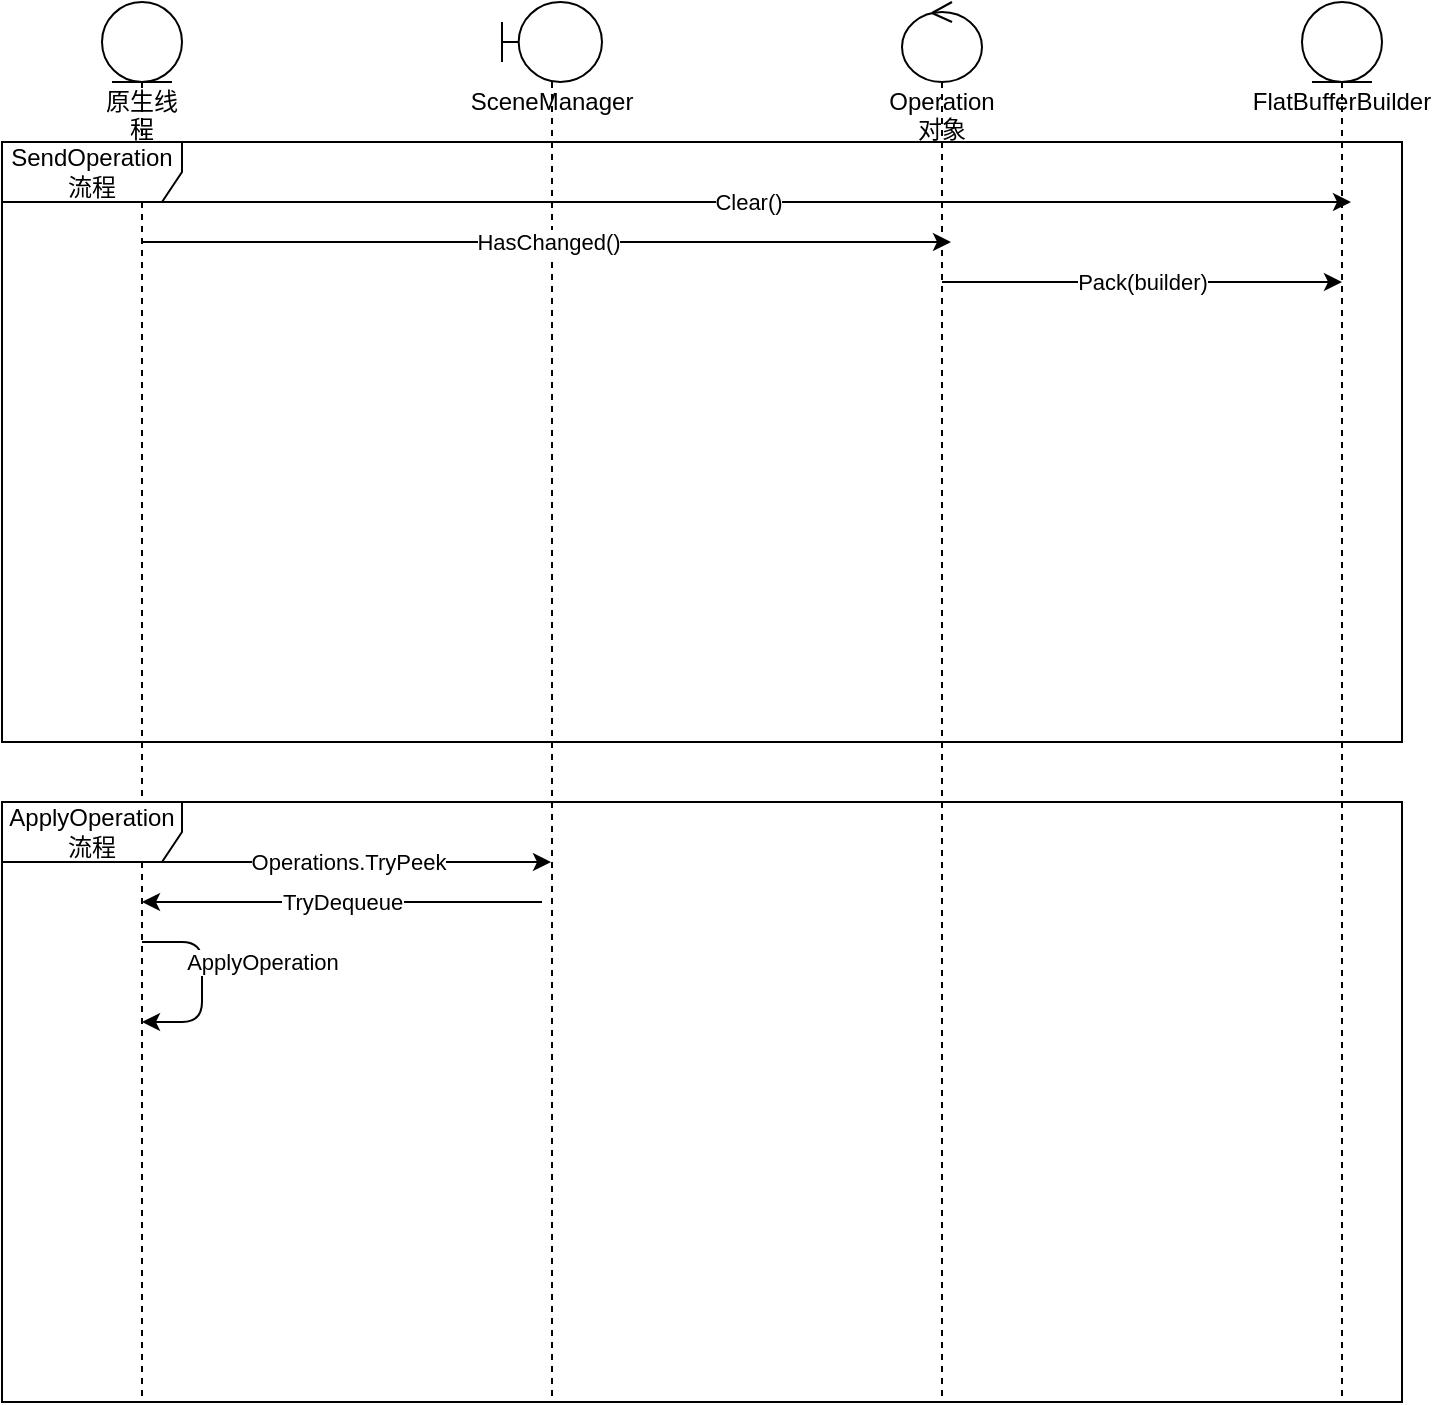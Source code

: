 <mxfile version="25.0.1">
  <diagram name="Page-1" id="2YBvvXClWsGukQMizWep">
    <mxGraphModel dx="1329" dy="800" grid="1" gridSize="10" guides="1" tooltips="1" connect="1" arrows="1" fold="1" page="1" pageScale="1" pageWidth="850" pageHeight="1100" math="0" shadow="0">
      <root>
        <mxCell id="0" />
        <mxCell id="1" parent="0" />
        <mxCell id="SBjMyrN_z3uJzsrYYj4H-38" value="原生线程" style="shape=umlLifeline;participant=umlEntity;perimeter=lifelinePerimeter;whiteSpace=wrap;html=1;container=1;collapsible=0;recursiveResize=0;verticalAlign=top;spacingTop=36;outlineConnect=0;" vertex="1" parent="1">
          <mxGeometry x="150" y="80" width="40" height="700" as="geometry" />
        </mxCell>
        <mxCell id="SBjMyrN_z3uJzsrYYj4H-39" value="SceneManager" style="shape=umlLifeline;participant=umlBoundary;perimeter=lifelinePerimeter;whiteSpace=wrap;html=1;container=1;collapsible=0;recursiveResize=0;verticalAlign=top;spacingTop=36;outlineConnect=0;" vertex="1" parent="1">
          <mxGeometry x="350" y="80" width="50" height="700" as="geometry" />
        </mxCell>
        <mxCell id="SBjMyrN_z3uJzsrYYj4H-40" value="Operation对象" style="shape=umlLifeline;participant=umlControl;perimeter=lifelinePerimeter;whiteSpace=wrap;html=1;container=1;collapsible=0;recursiveResize=0;verticalAlign=top;spacingTop=36;outlineConnect=0;" vertex="1" parent="1">
          <mxGeometry x="550" y="80" width="40" height="700" as="geometry" />
        </mxCell>
        <mxCell id="SBjMyrN_z3uJzsrYYj4H-41" value="FlatBufferBuilder" style="shape=umlLifeline;participant=umlEntity;perimeter=lifelinePerimeter;whiteSpace=wrap;html=1;container=1;collapsible=0;recursiveResize=0;verticalAlign=top;spacingTop=36;outlineConnect=0;" vertex="1" parent="1">
          <mxGeometry x="750" y="80" width="40" height="700" as="geometry" />
        </mxCell>
        <mxCell id="SBjMyrN_z3uJzsrYYj4H-42" value="SendOperation流程" style="shape=umlFrame;whiteSpace=wrap;html=1;width=90;height=30;" vertex="1" parent="1">
          <mxGeometry x="100" y="150" width="700" height="300" as="geometry" />
        </mxCell>
        <mxCell id="SBjMyrN_z3uJzsrYYj4H-43" value="" style="endArrow=classic;html=1;" edge="1" parent="1">
          <mxGeometry relative="1" as="geometry">
            <mxPoint x="170" y="180" as="sourcePoint" />
            <mxPoint x="774.5" y="180" as="targetPoint" />
          </mxGeometry>
        </mxCell>
        <mxCell id="SBjMyrN_z3uJzsrYYj4H-44" value="Clear()" style="edgeLabel;html=1;align=center;verticalAlign=middle;" vertex="1" parent="SBjMyrN_z3uJzsrYYj4H-43">
          <mxGeometry relative="1" as="geometry" />
        </mxCell>
        <mxCell id="SBjMyrN_z3uJzsrYYj4H-45" value="" style="endArrow=classic;html=1;" edge="1" parent="1">
          <mxGeometry relative="1" as="geometry">
            <mxPoint x="170" y="200" as="sourcePoint" />
            <mxPoint x="574.5" y="200" as="targetPoint" />
          </mxGeometry>
        </mxCell>
        <mxCell id="SBjMyrN_z3uJzsrYYj4H-46" value="HasChanged()" style="edgeLabel;html=1;align=center;verticalAlign=middle;" vertex="1" parent="SBjMyrN_z3uJzsrYYj4H-45">
          <mxGeometry relative="1" as="geometry" />
        </mxCell>
        <mxCell id="SBjMyrN_z3uJzsrYYj4H-47" value="" style="endArrow=classic;html=1;" edge="1" parent="1">
          <mxGeometry relative="1" as="geometry">
            <mxPoint x="570" y="220" as="sourcePoint" />
            <mxPoint x="770" y="220" as="targetPoint" />
          </mxGeometry>
        </mxCell>
        <mxCell id="SBjMyrN_z3uJzsrYYj4H-48" value="Pack(builder)" style="edgeLabel;html=1;align=center;verticalAlign=middle;" vertex="1" parent="SBjMyrN_z3uJzsrYYj4H-47">
          <mxGeometry relative="1" as="geometry" />
        </mxCell>
        <mxCell id="SBjMyrN_z3uJzsrYYj4H-49" value="ApplyOperation流程" style="shape=umlFrame;whiteSpace=wrap;html=1;width=90;height=30;" vertex="1" parent="1">
          <mxGeometry x="100" y="480" width="700" height="300" as="geometry" />
        </mxCell>
        <mxCell id="SBjMyrN_z3uJzsrYYj4H-50" value="" style="endArrow=classic;html=1;" edge="1" parent="1">
          <mxGeometry relative="1" as="geometry">
            <mxPoint x="170" y="510" as="sourcePoint" />
            <mxPoint x="374.5" y="510" as="targetPoint" />
          </mxGeometry>
        </mxCell>
        <mxCell id="SBjMyrN_z3uJzsrYYj4H-51" value="Operations.TryPeek" style="edgeLabel;html=1;align=center;verticalAlign=middle;" vertex="1" parent="SBjMyrN_z3uJzsrYYj4H-50">
          <mxGeometry relative="1" as="geometry" />
        </mxCell>
        <mxCell id="SBjMyrN_z3uJzsrYYj4H-52" value="" style="endArrow=classic;html=1;" edge="1" parent="1">
          <mxGeometry relative="1" as="geometry">
            <mxPoint x="370" y="530" as="sourcePoint" />
            <mxPoint x="170" y="530" as="targetPoint" />
          </mxGeometry>
        </mxCell>
        <mxCell id="SBjMyrN_z3uJzsrYYj4H-53" value="TryDequeue" style="edgeLabel;html=1;align=center;verticalAlign=middle;" vertex="1" parent="SBjMyrN_z3uJzsrYYj4H-52">
          <mxGeometry relative="1" as="geometry" />
        </mxCell>
        <mxCell id="SBjMyrN_z3uJzsrYYj4H-54" value="" style="endArrow=classic;html=1;" edge="1" parent="1">
          <mxGeometry relative="1" as="geometry">
            <mxPoint x="170" y="550" as="sourcePoint" />
            <mxPoint x="170" y="590" as="targetPoint" />
            <Array as="points">
              <mxPoint x="200" y="550" />
              <mxPoint x="200" y="590" />
            </Array>
          </mxGeometry>
        </mxCell>
        <mxCell id="SBjMyrN_z3uJzsrYYj4H-55" value="ApplyOperation" style="edgeLabel;html=1;align=center;verticalAlign=middle;" vertex="1" parent="SBjMyrN_z3uJzsrYYj4H-54">
          <mxGeometry relative="1" as="geometry">
            <mxPoint x="30" y="-10" as="offset" />
          </mxGeometry>
        </mxCell>
      </root>
    </mxGraphModel>
  </diagram>
</mxfile>
